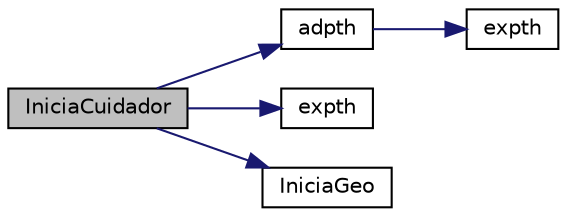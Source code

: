 digraph "IniciaCuidador"
{
 // LATEX_PDF_SIZE
  edge [fontname="Helvetica",fontsize="10",labelfontname="Helvetica",labelfontsize="10"];
  node [fontname="Helvetica",fontsize="10",shape=record];
  rankdir="LR";
  Node1 [label="IniciaCuidador",height=0.2,width=0.4,color="black", fillcolor="grey75", style="filled", fontcolor="black",tooltip="Faz a alocacao de memoria e inicializacao de uma variavel do tipo cuidador."];
  Node1 -> Node2 [color="midnightblue",fontsize="10",style="solid"];
  Node2 [label="adpth",height=0.2,width=0.4,color="black", fillcolor="white", style="filled",URL="$pathman_8h.html#a8ac57bc6fde707215bb75ce25309489b",tooltip="adiciona uma string no final do caminho, com um divisor no meio se o path terminar com um divisor,..."];
  Node2 -> Node3 [color="midnightblue",fontsize="10",style="solid"];
  Node3 [label="expth",height=0.2,width=0.4,color="black", fillcolor="white", style="filled",URL="$pathman_8c.html#a18886c8669c2a9541f75720f21bdb84c",tooltip="Extend path: adiciona uma string no final do caminho."];
  Node1 -> Node4 [color="midnightblue",fontsize="10",style="solid"];
  Node4 [label="expth",height=0.2,width=0.4,color="black", fillcolor="white", style="filled",URL="$pathman_8h.html#a18886c8669c2a9541f75720f21bdb84c",tooltip="Extend path: adiciona uma string no final do caminho."];
  Node1 -> Node5 [color="midnightblue",fontsize="10",style="solid"];
  Node5 [label="IniciaGeo",height=0.2,width=0.4,color="black", fillcolor="white", style="filled",URL="$geoloc_8h.html#afbcdcb86de07f57b99d242367e2a4a05",tooltip="Faz a alocacao de memoria e inicializacao de uma variavel do tipo Geoloc, responsavel por armazenas e..."];
}
